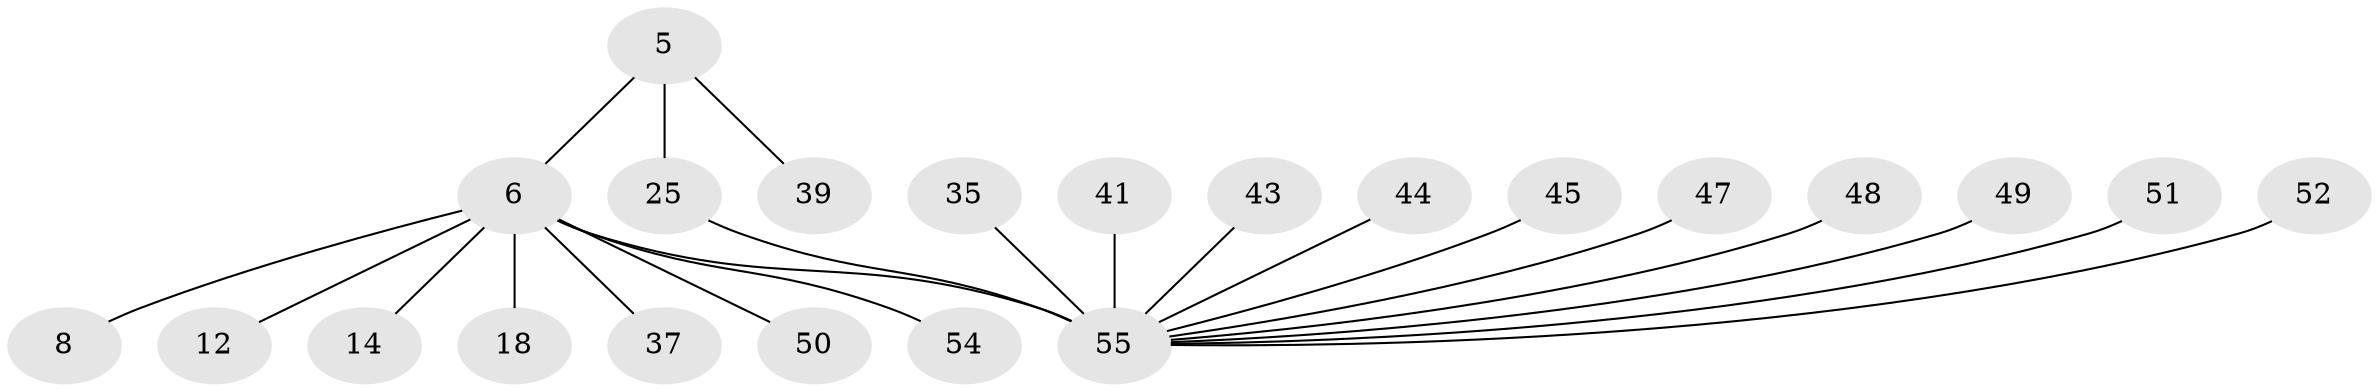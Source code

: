 // original degree distribution, {3: 0.10909090909090909, 8: 0.01818181818181818, 6: 0.01818181818181818, 2: 0.2909090909090909, 5: 0.03636363636363636, 4: 0.09090909090909091, 1: 0.41818181818181815, 7: 0.01818181818181818}
// Generated by graph-tools (version 1.1) at 2025/45/03/04/25 21:45:20]
// undirected, 22 vertices, 22 edges
graph export_dot {
graph [start="1"]
  node [color=gray90,style=filled];
  5;
  6 [super="+2+3"];
  8;
  12;
  14;
  18;
  25 [super="+23"];
  35 [super="+26"];
  37 [super="+4"];
  39 [super="+24"];
  41;
  43;
  44 [super="+30"];
  45;
  47;
  48 [super="+31"];
  49;
  50;
  51;
  52;
  54 [super="+15"];
  55 [super="+36+53+33"];
  5 -- 6 [weight=2];
  5 -- 39;
  5 -- 25 [weight=2];
  6 -- 14;
  6 -- 12;
  6 -- 55 [weight=6];
  6 -- 18;
  6 -- 50;
  6 -- 8;
  6 -- 37;
  6 -- 54;
  25 -- 55;
  35 -- 55;
  41 -- 55;
  43 -- 55;
  44 -- 55;
  45 -- 55;
  47 -- 55;
  48 -- 55;
  49 -- 55;
  51 -- 55;
  52 -- 55;
}
